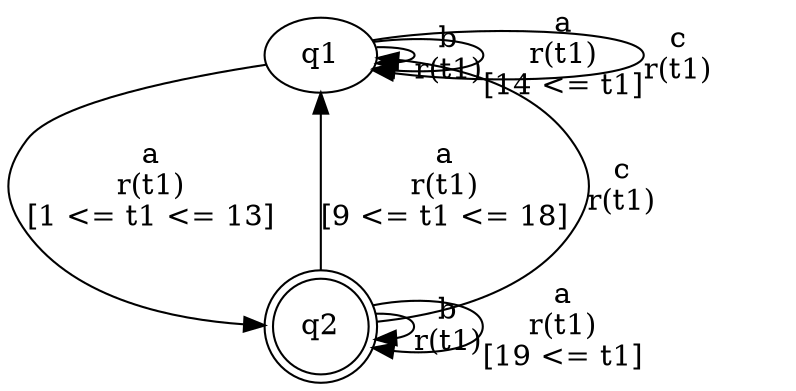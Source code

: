 digraph L {
	qq1[label=q1]
	qq2[label=q2 shape=doublecircle]
	qq1 -> qq1[label="b\nr(t1)\n"]
	qq1 -> qq2[label="a\nr(t1)\n[1 <= t1 <= 13]"]
	qq2 -> qq1[label="a\nr(t1)\n[9 <= t1 <= 18]"]
	qq2 -> qq1[label="c\nr(t1)\n"]
	qq2 -> qq2[label="b\nr(t1)\n"]
	qq2 -> qq2[label="a\nr(t1)\n[19 <= t1]"]
	qq1 -> qq1[label="a\nr(t1)\n[14 <= t1]"]
	qq1 -> qq1[label="c\nr(t1)\n"]
}
